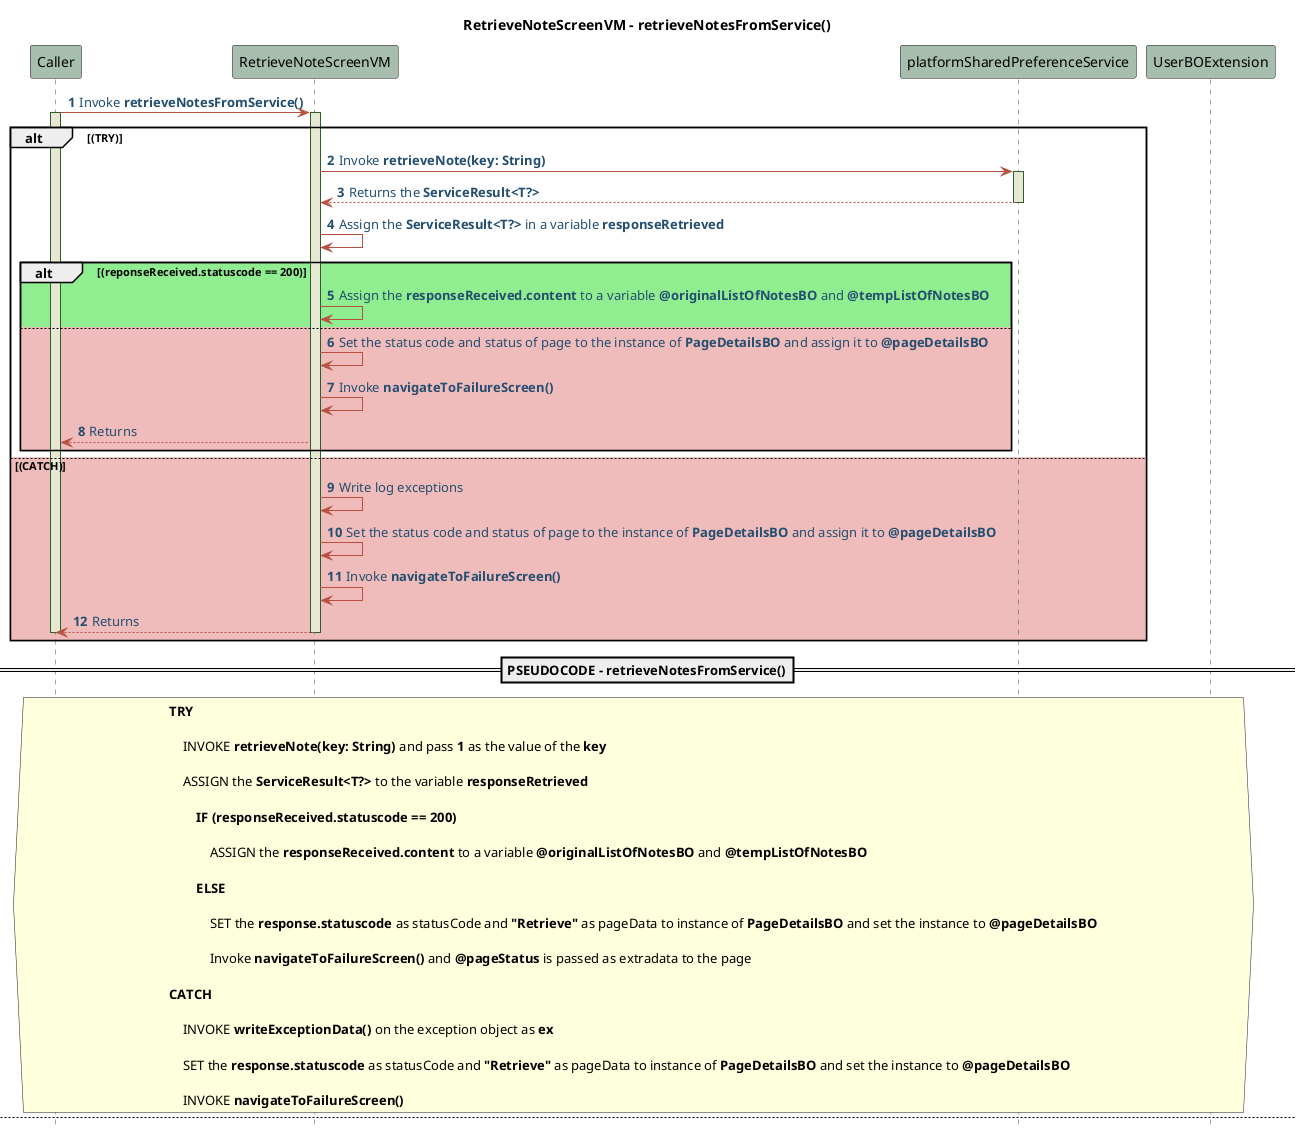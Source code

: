 @startuml RetrieveNoteScreenVM - Sequence - Pseudo 
!define POSITIVERESPONSE 90EE90

!define NEGATIVEERESPONSE EFBBBB

!define NUETRALRESPONSE F2DC79

skinparam sequence{
    ParticipantBackgroundColor #A7BEAE

    LifeLineBackgroundColor #E7E8D1

    LifeLineBorderColor #2C5F2D

    ActorBackgroundColor #FC766AFF

    ActorBorderColor #FC766AFF

    ArrowColor #B85042

    ArrowFontColor #234E70

}

title RetrieveNoteScreenVM - retrieveNotesFromService()
autonumber 1
hide footbox 
Caller -> RetrieveNoteScreenVM : Invoke **retrieveNotesFromService()**
activate Caller 
activate RetrieveNoteScreenVM 
alt  (TRY)
    RetrieveNoteScreenVM -> platformSharedPreferenceService : Invoke **retrieveNote(key: String)** 
    activate platformSharedPreferenceService 
    platformSharedPreferenceService --> RetrieveNoteScreenVM : Returns the **ServiceResult<T?>**
    deactivate platformSharedPreferenceService 
    RetrieveNoteScreenVM -> RetrieveNoteScreenVM : Assign the **ServiceResult<T?>** in a variable **responseRetrieved** 
    alt #POSITIVERESPONSE (reponseReceived.statuscode == 200)
        RetrieveNoteScreenVM -> RetrieveNoteScreenVM : Assign the **responseReceived.content** to a variable **@originalListOfNotesBO** and **@tempListOfNotesBO**
    else #NEGATIVEERESPONSE
        RetrieveNoteScreenVM -> RetrieveNoteScreenVM : Set the status code and status of page to the instance of **PageDetailsBO** and assign it to **@pageDetailsBO** 
        RetrieveNoteScreenVM -> RetrieveNoteScreenVM : Invoke **navigateToFailureScreen()** 
        RetrieveNoteScreenVM --> Caller : Returns 
end

else #NEGATIVEERESPONSE (CATCH)
    RetrieveNoteScreenVM -> RetrieveNoteScreenVM : Write log exceptions
    RetrieveNoteScreenVM -> RetrieveNoteScreenVM : Set the status code and status of page to the instance of **PageDetailsBO** and assign it to **@pageDetailsBO** 
    RetrieveNoteScreenVM -> RetrieveNoteScreenVM : Invoke **navigateToFailureScreen()** 
    RetrieveNoteScreenVM --> Caller : Returns 
    deactivate RetrieveNoteScreenVM
    deactivate Caller
end 

==PSEUDOCODE - retrieveNotesFromService()==
hnote across 
    **TRY**

        INVOKE **retrieveNote(key: String)** and pass **1** as the value of the **key**

        ASSIGN the **ServiceResult<T?>** to the variable **responseRetrieved** 

            **IF (responseReceived.statuscode == 200)**

                ASSIGN the **responseReceived.content** to a variable **@originalListOfNotesBO** and **@tempListOfNotesBO**

            **ELSE** 

                SET the **response.statuscode** as statusCode and **"Retrieve"** as pageData to instance of **PageDetailsBO** and set the instance to **@pageDetailsBO**

                Invoke **navigateToFailureScreen()** and **@pageStatus** is passed as extradata to the page 

    **CATCH** 

        INVOKE **writeExceptionData()** on the exception object as **ex**

        SET the **response.statuscode** as statusCode and **"Retrieve"** as pageData to instance of **PageDetailsBO** and set the instance to **@pageDetailsBO**

        INVOKE **navigateToFailureScreen()** 
end hnote 

newpage RetrieveNoteScreenVM - navigateToHomeScreen() 
autonumber 1 
hide footbox 
Caller -> RetrieveNoteScreenVM : Invoke **navigateToHomeScreen()**
alt #POSITIVERESPONSE (TRY)
activate Caller 
activate RetrieveNoteScreenVM 
RetrieveNoteScreenVM -> RetrieveNoteScreenVM : Navigate to **HomeScreen**
RetrieveNoteScreenVM --> Caller : Returns 
else #NEGATIVEERESPONSE (CATCH)
RetrieveNoteScreenVM -> RetrieveNoteScreenVM : Write log exceptions
RetrieveNoteScreenVM --> Caller : Returns
deactivate Caller 
deactivate RetrieveNoteScreenVM 
end 

==PSEUDOCODE - navigateToHomeScreen()== 
hnote across 
    **TRY**

        ADD the event **navigatorPush** to the **navigationStream** object along with parameter **(pageconfig: HomeScreen.pageconfig, data: null) 
    
    **CATCH** 

        INVOKE **writeExceptionData()** on the exception object **ex**
end hnote

newpage RetrieveNoteScreenVM - navigateToFailureScreen()
autonumber 1
hide footbox  
Caller -> RetrieveNoteScreenVM : Invoke **navigateToFailureScreen()** 
activate Caller 
activate RetrieveNoteScreenVM 
alt #POSITIVERESPONSE (TRY)
RetrieveNoteScreenVM -> RetrieveNoteScreenVM : Navigate to **ProcessFailedScreen**
RetrieveNoteScreenVM --> Caller : Returns 
else #NEGATIVEERESPONSE (CATCH)
RetrieveNoteScreenVM -> RetrieveNoteScreenVM : Write log exceptions
RetrieveNoteScreenVM --> Caller : Returns
deactivate Caller 
deactivate RetrieveNoteScreenVM 
end 

==PSEUDOCODE- navigateToFailureScreen()== 
hnote across 
    **TRY**

        ADD the event **navigatorPush** to the **navigationStream** object with parameter **(pageconfig: ProcessFailedScreen.pageconfig, data: @pageDetailsBO)**

    **CATCH** 

        INVOKE **writeExceptionData()** on the exception object **ex**
end hnote 

newpage sortNotesBO()
autonumber 1 
hide footbox 
Caller -> RetrieveNoteScreenVM : Invoke **sortNotesBO()**
activate Caller 
activate RetrieveNoteScreenVM
alt #POSITIVERESPONSE (TRY)
RetrieveNoteScreenVM -> UserBOExtension : Invoke **@tempListOfNotesBO.sortTitleInAscending()**
activate UserBOExtension
UserBOExtension --> RetrieveNoteScreenVM : Returns
deactivate UserBOExtension 
RetrieveNoteScreenVM -> RetrieveNoteScreenVM : Set the returned value in **@tempListOfNotesBO**
RetrieveNoteScreenVM --> Caller : Returns 
else #NEGATIVEERESPONSE (CATCH) 
RetrieveNoteScreenVM -> RetrieveNoteScreenVM : Write log exceptions
RetrieveNoteScreenVM --> Caller : Returns
deactivate Caller 
deactivate RetrieveNoteScreenVM 
end 

==PSEUDOCODE-  sortNotesBO()== 
hnote across 
    **TRY**
        Invoke **@tempListOfNotesBO.sortTitleInAscending()** in UserBOExtension

        SET the returned list in **@tempListOfNotesBO**

    **CATCH** 

        Invoke **writeExceptionData()** on the exception object **ex**

end hnote 